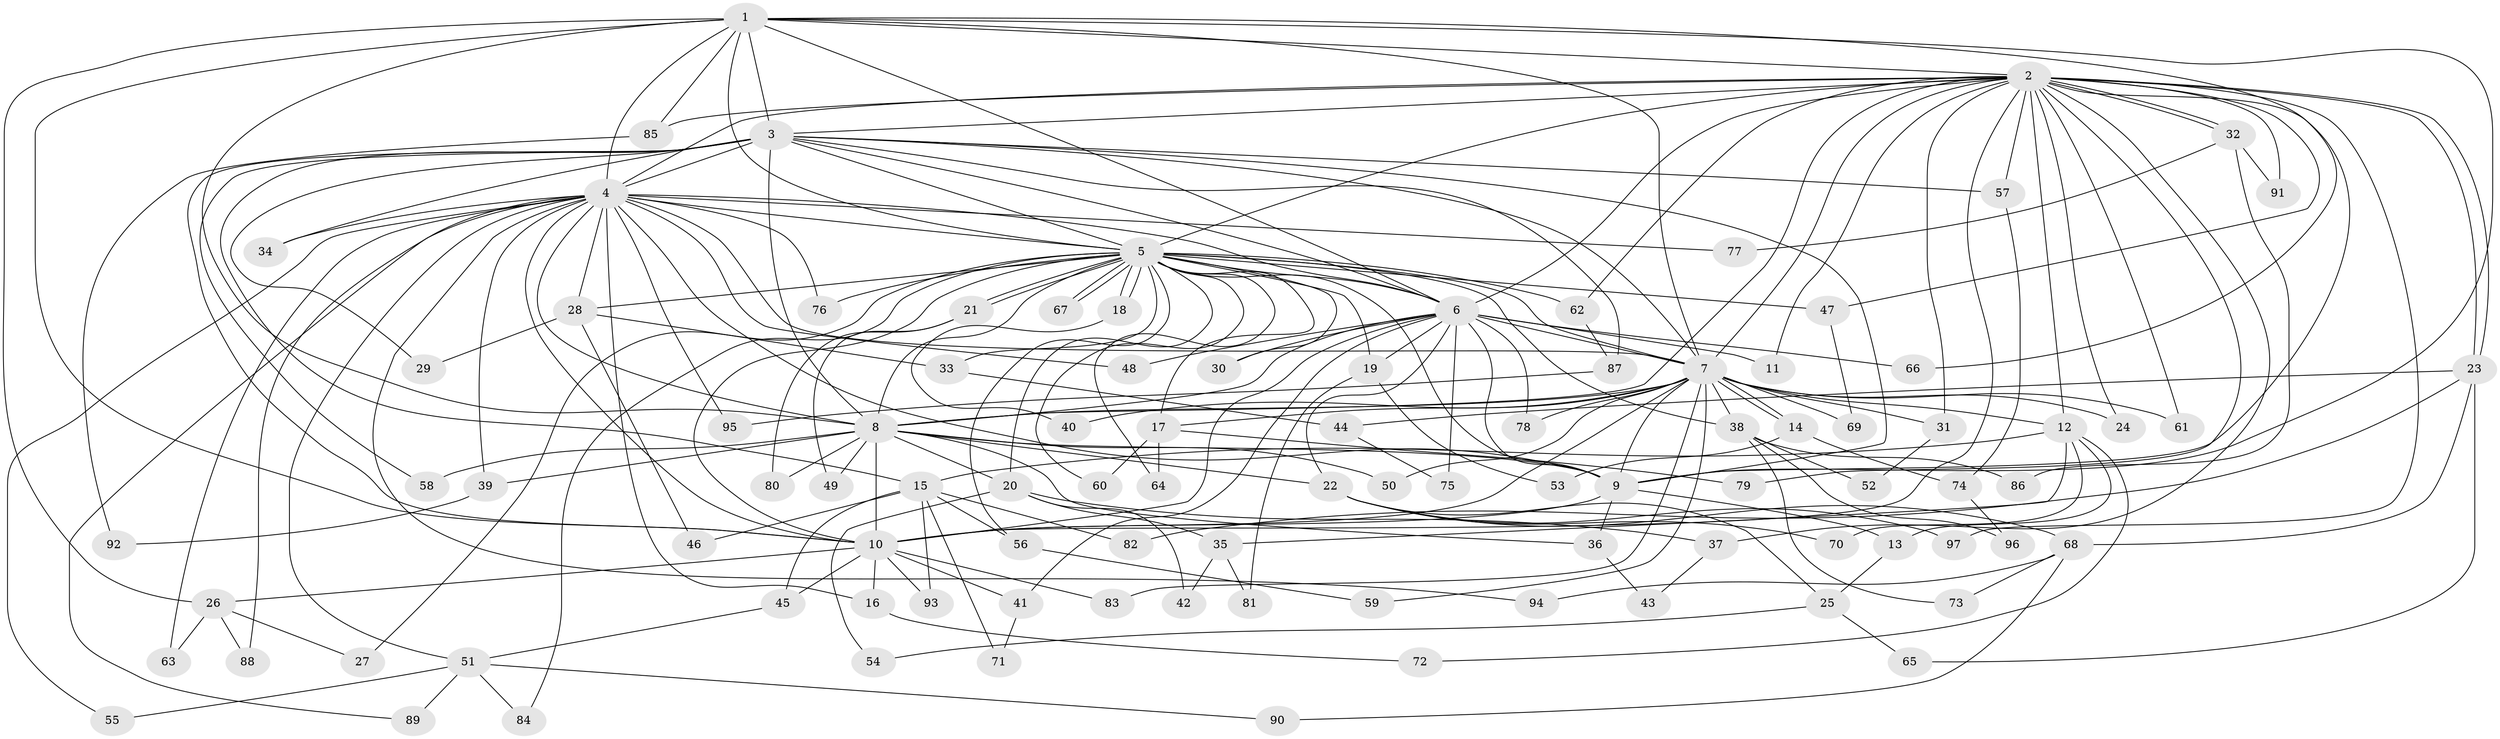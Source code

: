 // coarse degree distribution, {26: 0.034482758620689655, 9: 0.034482758620689655, 4: 0.20689655172413793, 2: 0.4827586206896552, 3: 0.06896551724137931, 1: 0.1724137931034483}
// Generated by graph-tools (version 1.1) at 2025/17/03/04/25 18:17:21]
// undirected, 97 vertices, 219 edges
graph export_dot {
graph [start="1"]
  node [color=gray90,style=filled];
  1;
  2;
  3;
  4;
  5;
  6;
  7;
  8;
  9;
  10;
  11;
  12;
  13;
  14;
  15;
  16;
  17;
  18;
  19;
  20;
  21;
  22;
  23;
  24;
  25;
  26;
  27;
  28;
  29;
  30;
  31;
  32;
  33;
  34;
  35;
  36;
  37;
  38;
  39;
  40;
  41;
  42;
  43;
  44;
  45;
  46;
  47;
  48;
  49;
  50;
  51;
  52;
  53;
  54;
  55;
  56;
  57;
  58;
  59;
  60;
  61;
  62;
  63;
  64;
  65;
  66;
  67;
  68;
  69;
  70;
  71;
  72;
  73;
  74;
  75;
  76;
  77;
  78;
  79;
  80;
  81;
  82;
  83;
  84;
  85;
  86;
  87;
  88;
  89;
  90;
  91;
  92;
  93;
  94;
  95;
  96;
  97;
  1 -- 2;
  1 -- 3;
  1 -- 4;
  1 -- 5;
  1 -- 6;
  1 -- 7;
  1 -- 8;
  1 -- 9;
  1 -- 10;
  1 -- 26;
  1 -- 66;
  1 -- 85;
  2 -- 3;
  2 -- 4;
  2 -- 5;
  2 -- 6;
  2 -- 7;
  2 -- 8;
  2 -- 9;
  2 -- 10;
  2 -- 11;
  2 -- 12;
  2 -- 23;
  2 -- 23;
  2 -- 24;
  2 -- 31;
  2 -- 32;
  2 -- 32;
  2 -- 37;
  2 -- 47;
  2 -- 57;
  2 -- 61;
  2 -- 62;
  2 -- 79;
  2 -- 85;
  2 -- 91;
  2 -- 97;
  3 -- 4;
  3 -- 5;
  3 -- 6;
  3 -- 7;
  3 -- 8;
  3 -- 9;
  3 -- 10;
  3 -- 15;
  3 -- 29;
  3 -- 34;
  3 -- 57;
  3 -- 58;
  3 -- 87;
  4 -- 5;
  4 -- 6;
  4 -- 7;
  4 -- 8;
  4 -- 9;
  4 -- 10;
  4 -- 16;
  4 -- 28;
  4 -- 34;
  4 -- 39;
  4 -- 48;
  4 -- 51;
  4 -- 55;
  4 -- 63;
  4 -- 76;
  4 -- 77;
  4 -- 88;
  4 -- 89;
  4 -- 94;
  4 -- 95;
  5 -- 6;
  5 -- 7;
  5 -- 8;
  5 -- 9;
  5 -- 10;
  5 -- 17;
  5 -- 18;
  5 -- 18;
  5 -- 19;
  5 -- 20;
  5 -- 21;
  5 -- 21;
  5 -- 27;
  5 -- 28;
  5 -- 30;
  5 -- 33;
  5 -- 38;
  5 -- 47;
  5 -- 56;
  5 -- 60;
  5 -- 62;
  5 -- 64;
  5 -- 67;
  5 -- 67;
  5 -- 76;
  5 -- 84;
  6 -- 7;
  6 -- 8;
  6 -- 9;
  6 -- 10;
  6 -- 11;
  6 -- 19;
  6 -- 22;
  6 -- 30;
  6 -- 41;
  6 -- 48;
  6 -- 66;
  6 -- 75;
  6 -- 78;
  7 -- 8;
  7 -- 9;
  7 -- 10;
  7 -- 12;
  7 -- 14;
  7 -- 14;
  7 -- 17;
  7 -- 24;
  7 -- 31;
  7 -- 38;
  7 -- 40;
  7 -- 50;
  7 -- 59;
  7 -- 61;
  7 -- 69;
  7 -- 78;
  7 -- 83;
  8 -- 9;
  8 -- 10;
  8 -- 20;
  8 -- 22;
  8 -- 36;
  8 -- 39;
  8 -- 49;
  8 -- 50;
  8 -- 58;
  8 -- 80;
  9 -- 10;
  9 -- 13;
  9 -- 36;
  10 -- 16;
  10 -- 26;
  10 -- 41;
  10 -- 45;
  10 -- 83;
  10 -- 93;
  12 -- 13;
  12 -- 15;
  12 -- 35;
  12 -- 70;
  12 -- 72;
  13 -- 25;
  14 -- 53;
  14 -- 74;
  15 -- 45;
  15 -- 46;
  15 -- 56;
  15 -- 71;
  15 -- 82;
  15 -- 93;
  16 -- 72;
  17 -- 60;
  17 -- 64;
  17 -- 79;
  18 -- 40;
  19 -- 53;
  19 -- 81;
  20 -- 35;
  20 -- 37;
  20 -- 42;
  20 -- 54;
  21 -- 49;
  21 -- 80;
  22 -- 25;
  22 -- 68;
  22 -- 70;
  22 -- 97;
  23 -- 44;
  23 -- 65;
  23 -- 68;
  23 -- 82;
  25 -- 54;
  25 -- 65;
  26 -- 27;
  26 -- 63;
  26 -- 88;
  28 -- 29;
  28 -- 33;
  28 -- 46;
  31 -- 52;
  32 -- 77;
  32 -- 86;
  32 -- 91;
  33 -- 44;
  35 -- 42;
  35 -- 81;
  36 -- 43;
  37 -- 43;
  38 -- 52;
  38 -- 73;
  38 -- 86;
  38 -- 96;
  39 -- 92;
  41 -- 71;
  44 -- 75;
  45 -- 51;
  47 -- 69;
  51 -- 55;
  51 -- 84;
  51 -- 89;
  51 -- 90;
  56 -- 59;
  57 -- 74;
  62 -- 87;
  68 -- 73;
  68 -- 90;
  68 -- 94;
  74 -- 96;
  85 -- 92;
  87 -- 95;
}
